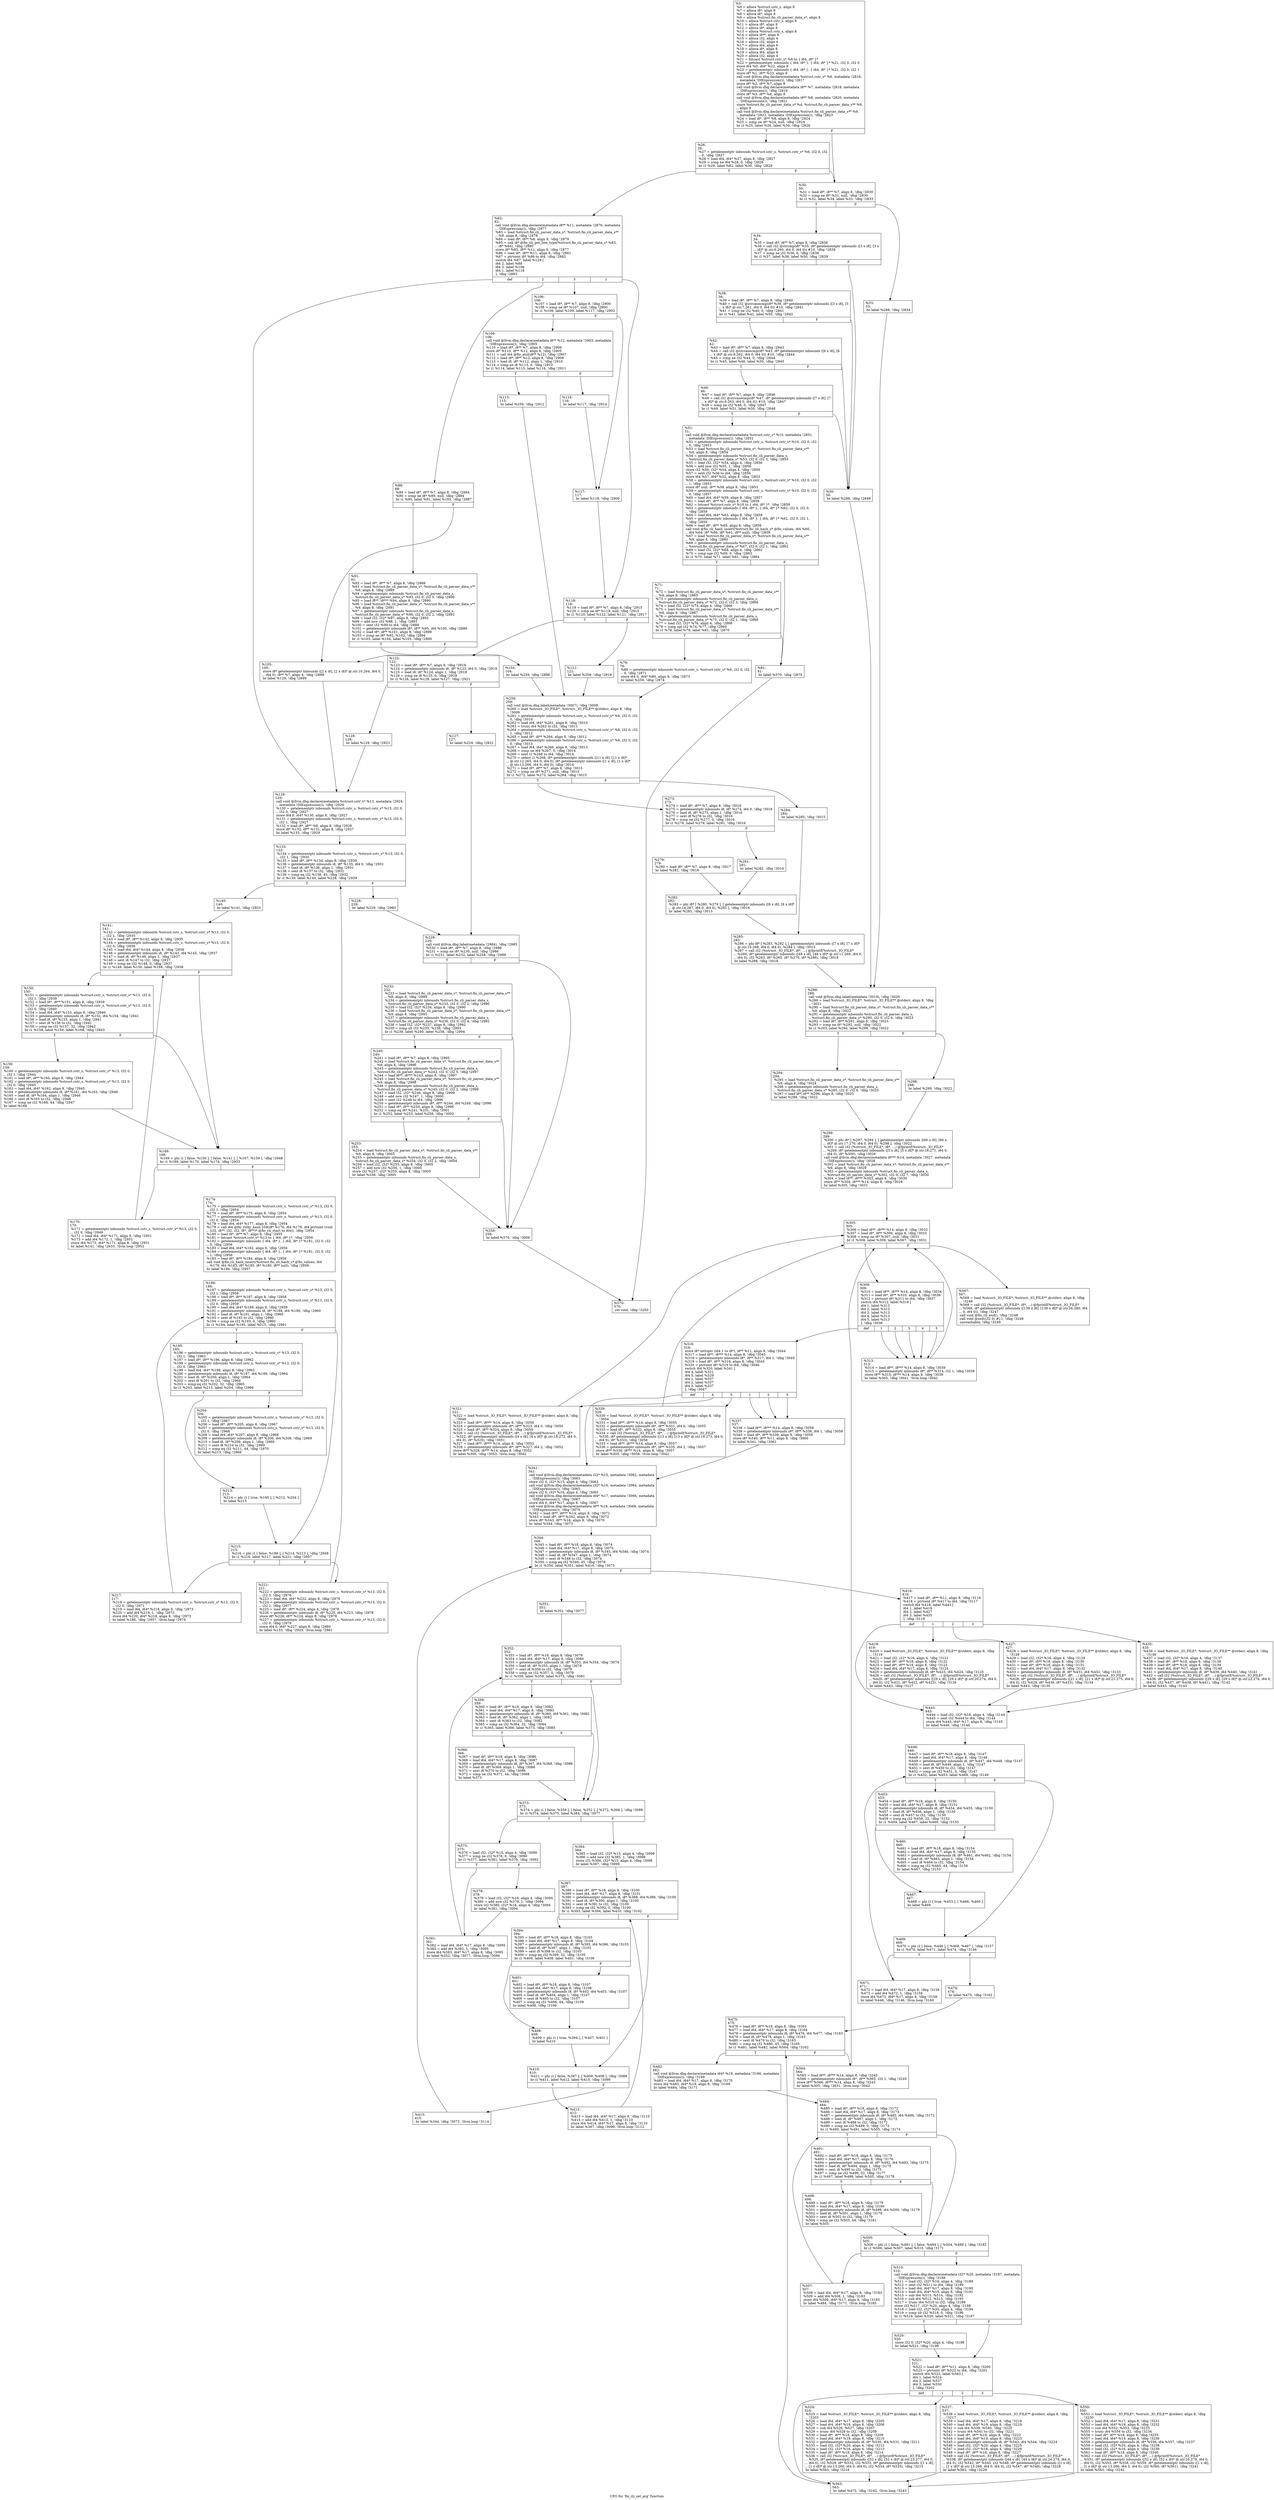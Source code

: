 digraph "CFG for 'fio_cli_set_arg' function" {
	label="CFG for 'fio_cli_set_arg' function";

	Node0x5568518c30f0 [shape=record,label="{%5:\l  %6 = alloca %struct.cstr_s, align 8\l  %7 = alloca i8*, align 8\l  %8 = alloca i8*, align 8\l  %9 = alloca %struct.fio_cli_parser_data_s*, align 8\l  %10 = alloca %struct.cstr_s, align 8\l  %11 = alloca i8*, align 8\l  %12 = alloca i8*, align 8\l  %13 = alloca %struct.cstr_s, align 8\l  %14 = alloca i8**, align 8\l  %15 = alloca i32, align 4\l  %16 = alloca i32, align 4\l  %17 = alloca i64, align 8\l  %18 = alloca i8*, align 8\l  %19 = alloca i64, align 8\l  %20 = alloca i32, align 4\l  %21 = bitcast %struct.cstr_s* %6 to \{ i64, i8* \}*\l  %22 = getelementptr inbounds \{ i64, i8* \}, \{ i64, i8* \}* %21, i32 0, i32 0\l  store i64 %0, i64* %22, align 8\l  %23 = getelementptr inbounds \{ i64, i8* \}, \{ i64, i8* \}* %21, i32 0, i32 1\l  store i8* %1, i8** %23, align 8\l  call void @llvm.dbg.declare(metadata %struct.cstr_s* %6, metadata !2816,\l... metadata !DIExpression()), !dbg !2817\l  store i8* %2, i8** %7, align 8\l  call void @llvm.dbg.declare(metadata i8** %7, metadata !2818, metadata\l... !DIExpression()), !dbg !2819\l  store i8* %3, i8** %8, align 8\l  call void @llvm.dbg.declare(metadata i8** %8, metadata !2820, metadata\l... !DIExpression()), !dbg !2821\l  store %struct.fio_cli_parser_data_s* %4, %struct.fio_cli_parser_data_s** %9,\l... align 8\l  call void @llvm.dbg.declare(metadata %struct.fio_cli_parser_data_s** %9,\l... metadata !2822, metadata !DIExpression()), !dbg !2823\l  %24 = load i8*, i8** %8, align 8, !dbg !2824\l  %25 = icmp ne i8* %24, null, !dbg !2824\l  br i1 %25, label %26, label %30, !dbg !2826\l|{<s0>T|<s1>F}}"];
	Node0x5568518c30f0:s0 -> Node0x5568518c5bf0;
	Node0x5568518c30f0:s1 -> Node0x5568518c5c40;
	Node0x5568518c5bf0 [shape=record,label="{%26:\l26:                                               \l  %27 = getelementptr inbounds %struct.cstr_s, %struct.cstr_s* %6, i32 0, i32\l... 0, !dbg !2827\l  %28 = load i64, i64* %27, align 8, !dbg !2827\l  %29 = icmp ne i64 %28, 0, !dbg !2828\l  br i1 %29, label %82, label %30, !dbg !2829\l|{<s0>T|<s1>F}}"];
	Node0x5568518c5bf0:s0 -> Node0x5568518c5fb0;
	Node0x5568518c5bf0:s1 -> Node0x5568518c5c40;
	Node0x5568518c5c40 [shape=record,label="{%30:\l30:                                               \l  %31 = load i8*, i8** %7, align 8, !dbg !2830\l  %32 = icmp ne i8* %31, null, !dbg !2830\l  br i1 %32, label %34, label %33, !dbg !2833\l|{<s0>T|<s1>F}}"];
	Node0x5568518c5c40:s0 -> Node0x5568518c5ce0;
	Node0x5568518c5c40:s1 -> Node0x5568518c5c90;
	Node0x5568518c5c90 [shape=record,label="{%33:\l33:                                               \l  br label %288, !dbg !2834\l}"];
	Node0x5568518c5c90 -> Node0x5568518c6d70;
	Node0x5568518c5ce0 [shape=record,label="{%34:\l34:                                               \l  %35 = load i8*, i8** %7, align 8, !dbg !2836\l  %36 = call i32 @strcmp(i8* %35, i8* getelementptr inbounds ([3 x i8], [3 x\l... i8]* @.str.6.260, i64 0, i64 0)) #10, !dbg !2838\l  %37 = icmp ne i32 %36, 0, !dbg !2838\l  br i1 %37, label %38, label %50, !dbg !2839\l|{<s0>T|<s1>F}}"];
	Node0x5568518c5ce0:s0 -> Node0x5568518c5d30;
	Node0x5568518c5ce0:s1 -> Node0x5568518c5e20;
	Node0x5568518c5d30 [shape=record,label="{%38:\l38:                                               \l  %39 = load i8*, i8** %7, align 8, !dbg !2840\l  %40 = call i32 @strcasecmp(i8* %39, i8* getelementptr inbounds ([3 x i8], [3\l... x i8]* @.str.7.261, i64 0, i64 0)) #10, !dbg !2841\l  %41 = icmp ne i32 %40, 0, !dbg !2841\l  br i1 %41, label %42, label %50, !dbg !2842\l|{<s0>T|<s1>F}}"];
	Node0x5568518c5d30:s0 -> Node0x5568518c5d80;
	Node0x5568518c5d30:s1 -> Node0x5568518c5e20;
	Node0x5568518c5d80 [shape=record,label="{%42:\l42:                                               \l  %43 = load i8*, i8** %7, align 8, !dbg !2843\l  %44 = call i32 @strcasecmp(i8* %43, i8* getelementptr inbounds ([6 x i8], [6\l... x i8]* @.str.8.262, i64 0, i64 0)) #10, !dbg !2844\l  %45 = icmp ne i32 %44, 0, !dbg !2844\l  br i1 %45, label %46, label %50, !dbg !2845\l|{<s0>T|<s1>F}}"];
	Node0x5568518c5d80:s0 -> Node0x5568518c5dd0;
	Node0x5568518c5d80:s1 -> Node0x5568518c5e20;
	Node0x5568518c5dd0 [shape=record,label="{%46:\l46:                                               \l  %47 = load i8*, i8** %7, align 8, !dbg !2846\l  %48 = call i32 @strcasecmp(i8* %47, i8* getelementptr inbounds ([7 x i8], [7\l... x i8]* @.str.9.263, i64 0, i64 0)) #10, !dbg !2847\l  %49 = icmp ne i32 %48, 0, !dbg !2847\l  br i1 %49, label %51, label %50, !dbg !2848\l|{<s0>T|<s1>F}}"];
	Node0x5568518c5dd0:s0 -> Node0x5568518c5e70;
	Node0x5568518c5dd0:s1 -> Node0x5568518c5e20;
	Node0x5568518c5e20 [shape=record,label="{%50:\l50:                                               \l  br label %288, !dbg !2849\l}"];
	Node0x5568518c5e20 -> Node0x5568518c6d70;
	Node0x5568518c5e70 [shape=record,label="{%51:\l51:                                               \l  call void @llvm.dbg.declare(metadata %struct.cstr_s* %10, metadata !2851,\l... metadata !DIExpression()), !dbg !2852\l  %52 = getelementptr inbounds %struct.cstr_s, %struct.cstr_s* %10, i32 0, i32\l... 0, !dbg !2853\l  %53 = load %struct.fio_cli_parser_data_s*, %struct.fio_cli_parser_data_s**\l... %9, align 8, !dbg !2854\l  %54 = getelementptr inbounds %struct.fio_cli_parser_data_s,\l... %struct.fio_cli_parser_data_s* %53, i32 0, i32 3, !dbg !2855\l  %55 = load i32, i32* %54, align 4, !dbg !2856\l  %56 = add nsw i32 %55, 1, !dbg !2856\l  store i32 %56, i32* %54, align 4, !dbg !2856\l  %57 = sext i32 %56 to i64, !dbg !2856\l  store i64 %57, i64* %52, align 8, !dbg !2853\l  %58 = getelementptr inbounds %struct.cstr_s, %struct.cstr_s* %10, i32 0, i32\l... 1, !dbg !2853\l  store i8* null, i8** %58, align 8, !dbg !2853\l  %59 = getelementptr inbounds %struct.cstr_s, %struct.cstr_s* %10, i32 0, i32\l... 0, !dbg !2857\l  %60 = load i64, i64* %59, align 8, !dbg !2857\l  %61 = load i8*, i8** %7, align 8, !dbg !2858\l  %62 = bitcast %struct.cstr_s* %10 to \{ i64, i8* \}*, !dbg !2859\l  %63 = getelementptr inbounds \{ i64, i8* \}, \{ i64, i8* \}* %62, i32 0, i32 0,\l... !dbg !2859\l  %64 = load i64, i64* %63, align 8, !dbg !2859\l  %65 = getelementptr inbounds \{ i64, i8* \}, \{ i64, i8* \}* %62, i32 0, i32 1,\l... !dbg !2859\l  %66 = load i8*, i8** %65, align 8, !dbg !2859\l  call void @fio_cli_hash_insert(%struct.fio_cli_hash_s* @fio_values, i64 %60,\l... i64 %64, i8* %66, i8* %61, i8** null), !dbg !2859\l  %67 = load %struct.fio_cli_parser_data_s*, %struct.fio_cli_parser_data_s**\l... %9, align 8, !dbg !2860\l  %68 = getelementptr inbounds %struct.fio_cli_parser_data_s,\l... %struct.fio_cli_parser_data_s* %67, i32 0, i32 1, !dbg !2862\l  %69 = load i32, i32* %68, align 4, !dbg !2862\l  %70 = icmp sge i32 %69, 0, !dbg !2863\l  br i1 %70, label %71, label %81, !dbg !2864\l|{<s0>T|<s1>F}}"];
	Node0x5568518c5e70:s0 -> Node0x5568518c5ec0;
	Node0x5568518c5e70:s1 -> Node0x5568518c5f60;
	Node0x5568518c5ec0 [shape=record,label="{%71:\l71:                                               \l  %72 = load %struct.fio_cli_parser_data_s*, %struct.fio_cli_parser_data_s**\l... %9, align 8, !dbg !2865\l  %73 = getelementptr inbounds %struct.fio_cli_parser_data_s,\l... %struct.fio_cli_parser_data_s* %72, i32 0, i32 3, !dbg !2866\l  %74 = load i32, i32* %73, align 4, !dbg !2866\l  %75 = load %struct.fio_cli_parser_data_s*, %struct.fio_cli_parser_data_s**\l... %9, align 8, !dbg !2867\l  %76 = getelementptr inbounds %struct.fio_cli_parser_data_s,\l... %struct.fio_cli_parser_data_s* %75, i32 0, i32 1, !dbg !2868\l  %77 = load i32, i32* %76, align 4, !dbg !2868\l  %78 = icmp sgt i32 %74, %77, !dbg !2869\l  br i1 %78, label %79, label %81, !dbg !2870\l|{<s0>T|<s1>F}}"];
	Node0x5568518c5ec0:s0 -> Node0x5568518c5f10;
	Node0x5568518c5ec0:s1 -> Node0x5568518c5f60;
	Node0x5568518c5f10 [shape=record,label="{%79:\l79:                                               \l  %80 = getelementptr inbounds %struct.cstr_s, %struct.cstr_s* %6, i32 0, i32\l... 0, !dbg !2871\l  store i64 0, i64* %80, align 8, !dbg !2873\l  br label %259, !dbg !2874\l}"];
	Node0x5568518c5f10 -> Node0x5568518c6b40;
	Node0x5568518c5f60 [shape=record,label="{%81:\l81:                                               \l  br label %570, !dbg !2875\l}"];
	Node0x5568518c5f60 -> Node0x5568518c7f40;
	Node0x5568518c5fb0 [shape=record,label="{%82:\l82:                                               \l  call void @llvm.dbg.declare(metadata i8** %11, metadata !2876, metadata\l... !DIExpression()), !dbg !2877\l  %83 = load %struct.fio_cli_parser_data_s*, %struct.fio_cli_parser_data_s**\l... %9, align 8, !dbg !2878\l  %84 = load i8*, i8** %8, align 8, !dbg !2879\l  %85 = call i8* @fio_cli_get_line_type(%struct.fio_cli_parser_data_s* %83,\l... i8* %84), !dbg !2880\l  store i8* %85, i8** %11, align 8, !dbg !2877\l  %86 = load i8*, i8** %11, align 8, !dbg !2881\l  %87 = ptrtoint i8* %86 to i64, !dbg !2882\l  switch i64 %87, label %129 [\l    i64 2, label %88\l    i64 3, label %106\l    i64 1, label %118\l  ], !dbg !2883\l|{<s0>def|<s1>2|<s2>3|<s3>1}}"];
	Node0x5568518c5fb0:s0 -> Node0x5568518c6460;
	Node0x5568518c5fb0:s1 -> Node0x5568518c6000;
	Node0x5568518c5fb0:s2 -> Node0x5568518c6140;
	Node0x5568518c5fb0:s3 -> Node0x5568518c62d0;
	Node0x5568518c6000 [shape=record,label="{%88:\l88:                                               \l  %89 = load i8*, i8** %7, align 8, !dbg !2884\l  %90 = icmp ne i8* %89, null, !dbg !2884\l  br i1 %90, label %91, label %105, !dbg !2887\l|{<s0>T|<s1>F}}"];
	Node0x5568518c6000:s0 -> Node0x5568518c6050;
	Node0x5568518c6000:s1 -> Node0x5568518c60f0;
	Node0x5568518c6050 [shape=record,label="{%91:\l91:                                               \l  %92 = load i8*, i8** %7, align 8, !dbg !2888\l  %93 = load %struct.fio_cli_parser_data_s*, %struct.fio_cli_parser_data_s**\l... %9, align 8, !dbg !2889\l  %94 = getelementptr inbounds %struct.fio_cli_parser_data_s,\l... %struct.fio_cli_parser_data_s* %93, i32 0, i32 5, !dbg !2890\l  %95 = load i8**, i8*** %94, align 8, !dbg !2890\l  %96 = load %struct.fio_cli_parser_data_s*, %struct.fio_cli_parser_data_s**\l... %9, align 8, !dbg !2891\l  %97 = getelementptr inbounds %struct.fio_cli_parser_data_s,\l... %struct.fio_cli_parser_data_s* %96, i32 0, i32 2, !dbg !2892\l  %98 = load i32, i32* %97, align 8, !dbg !2892\l  %99 = add nsw i32 %98, 1, !dbg !2893\l  %100 = sext i32 %99 to i64, !dbg !2889\l  %101 = getelementptr inbounds i8*, i8** %95, i64 %100, !dbg !2889\l  %102 = load i8*, i8** %101, align 8, !dbg !2889\l  %103 = icmp ne i8* %92, %102, !dbg !2894\l  br i1 %103, label %104, label %105, !dbg !2895\l|{<s0>T|<s1>F}}"];
	Node0x5568518c6050:s0 -> Node0x5568518c60a0;
	Node0x5568518c6050:s1 -> Node0x5568518c60f0;
	Node0x5568518c60a0 [shape=record,label="{%104:\l104:                                              \l  br label %259, !dbg !2896\l}"];
	Node0x5568518c60a0 -> Node0x5568518c6b40;
	Node0x5568518c60f0 [shape=record,label="{%105:\l105:                                              \l  store i8* getelementptr inbounds ([2 x i8], [2 x i8]* @.str.10.264, i64 0,\l... i64 0), i8** %7, align 8, !dbg !2898\l  br label %129, !dbg !2899\l}"];
	Node0x5568518c60f0 -> Node0x5568518c6460;
	Node0x5568518c6140 [shape=record,label="{%106:\l106:                                              \l  %107 = load i8*, i8** %7, align 8, !dbg !2900\l  %108 = icmp ne i8* %107, null, !dbg !2900\l  br i1 %108, label %109, label %117, !dbg !2902\l|{<s0>T|<s1>F}}"];
	Node0x5568518c6140:s0 -> Node0x5568518c6190;
	Node0x5568518c6140:s1 -> Node0x5568518c6280;
	Node0x5568518c6190 [shape=record,label="{%109:\l109:                                              \l  call void @llvm.dbg.declare(metadata i8** %12, metadata !2903, metadata\l... !DIExpression()), !dbg !2905\l  %110 = load i8*, i8** %7, align 8, !dbg !2906\l  store i8* %110, i8** %12, align 8, !dbg !2905\l  %111 = call i64 @fio_atol(i8** %12), !dbg !2907\l  %112 = load i8*, i8** %12, align 8, !dbg !2908\l  %113 = load i8, i8* %112, align 1, !dbg !2910\l  %114 = icmp ne i8 %113, 0, !dbg !2910\l  br i1 %114, label %115, label %116, !dbg !2911\l|{<s0>T|<s1>F}}"];
	Node0x5568518c6190:s0 -> Node0x5568518c61e0;
	Node0x5568518c6190:s1 -> Node0x5568518c6230;
	Node0x5568518c61e0 [shape=record,label="{%115:\l115:                                              \l  br label %259, !dbg !2912\l}"];
	Node0x5568518c61e0 -> Node0x5568518c6b40;
	Node0x5568518c6230 [shape=record,label="{%116:\l116:                                              \l  br label %117, !dbg !2914\l}"];
	Node0x5568518c6230 -> Node0x5568518c6280;
	Node0x5568518c6280 [shape=record,label="{%117:\l117:                                              \l  br label %118, !dbg !2900\l}"];
	Node0x5568518c6280 -> Node0x5568518c62d0;
	Node0x5568518c62d0 [shape=record,label="{%118:\l118:                                              \l  %119 = load i8*, i8** %7, align 8, !dbg !2915\l  %120 = icmp ne i8* %119, null, !dbg !2915\l  br i1 %120, label %122, label %121, !dbg !2917\l|{<s0>T|<s1>F}}"];
	Node0x5568518c62d0:s0 -> Node0x5568518c6370;
	Node0x5568518c62d0:s1 -> Node0x5568518c6320;
	Node0x5568518c6320 [shape=record,label="{%121:\l121:                                              \l  br label %259, !dbg !2918\l}"];
	Node0x5568518c6320 -> Node0x5568518c6b40;
	Node0x5568518c6370 [shape=record,label="{%122:\l122:                                              \l  %123 = load i8*, i8** %7, align 8, !dbg !2919\l  %124 = getelementptr inbounds i8, i8* %123, i64 0, !dbg !2919\l  %125 = load i8, i8* %124, align 1, !dbg !2919\l  %126 = icmp ne i8 %125, 0, !dbg !2919\l  br i1 %126, label %128, label %127, !dbg !2921\l|{<s0>T|<s1>F}}"];
	Node0x5568518c6370:s0 -> Node0x5568518c6410;
	Node0x5568518c6370:s1 -> Node0x5568518c63c0;
	Node0x5568518c63c0 [shape=record,label="{%127:\l127:                                              \l  br label %229, !dbg !2922\l}"];
	Node0x5568518c63c0 -> Node0x5568518c69b0;
	Node0x5568518c6410 [shape=record,label="{%128:\l128:                                              \l  br label %129, !dbg !2923\l}"];
	Node0x5568518c6410 -> Node0x5568518c6460;
	Node0x5568518c6460 [shape=record,label="{%129:\l129:                                              \l  call void @llvm.dbg.declare(metadata %struct.cstr_s* %13, metadata !2924,\l... metadata !DIExpression()), !dbg !2926\l  %130 = getelementptr inbounds %struct.cstr_s, %struct.cstr_s* %13, i32 0,\l... i32 0, !dbg !2927\l  store i64 0, i64* %130, align 8, !dbg !2927\l  %131 = getelementptr inbounds %struct.cstr_s, %struct.cstr_s* %13, i32 0,\l... i32 1, !dbg !2927\l  %132 = load i8*, i8** %8, align 8, !dbg !2928\l  store i8* %132, i8** %131, align 8, !dbg !2927\l  br label %133, !dbg !2929\l}"];
	Node0x5568518c6460 -> Node0x5568518c64b0;
	Node0x5568518c64b0 [shape=record,label="{%133:\l133:                                              \l  %134 = getelementptr inbounds %struct.cstr_s, %struct.cstr_s* %13, i32 0,\l... i32 1, !dbg !2930\l  %135 = load i8*, i8** %134, align 8, !dbg !2930\l  %136 = getelementptr inbounds i8, i8* %135, i64 0, !dbg !2931\l  %137 = load i8, i8* %136, align 1, !dbg !2931\l  %138 = sext i8 %137 to i32, !dbg !2931\l  %139 = icmp eq i32 %138, 45, !dbg !2932\l  br i1 %139, label %140, label %228, !dbg !2929\l|{<s0>T|<s1>F}}"];
	Node0x5568518c64b0:s0 -> Node0x5568518c6500;
	Node0x5568518c64b0:s1 -> Node0x5568518c6960;
	Node0x5568518c6500 [shape=record,label="{%140:\l140:                                              \l  br label %141, !dbg !2933\l}"];
	Node0x5568518c6500 -> Node0x5568518c6550;
	Node0x5568518c6550 [shape=record,label="{%141:\l141:                                              \l  %142 = getelementptr inbounds %struct.cstr_s, %struct.cstr_s* %13, i32 0,\l... i32 1, !dbg !2935\l  %143 = load i8*, i8** %142, align 8, !dbg !2935\l  %144 = getelementptr inbounds %struct.cstr_s, %struct.cstr_s* %13, i32 0,\l... i32 0, !dbg !2936\l  %145 = load i64, i64* %144, align 8, !dbg !2936\l  %146 = getelementptr inbounds i8, i8* %143, i64 %145, !dbg !2937\l  %147 = load i8, i8* %146, align 1, !dbg !2937\l  %148 = sext i8 %147 to i32, !dbg !2937\l  %149 = icmp ne i32 %148, 0, !dbg !2937\l  br i1 %149, label %150, label %168, !dbg !2938\l|{<s0>T|<s1>F}}"];
	Node0x5568518c6550:s0 -> Node0x5568518c65a0;
	Node0x5568518c6550:s1 -> Node0x5568518c6640;
	Node0x5568518c65a0 [shape=record,label="{%150:\l150:                                              \l  %151 = getelementptr inbounds %struct.cstr_s, %struct.cstr_s* %13, i32 0,\l... i32 1, !dbg !2939\l  %152 = load i8*, i8** %151, align 8, !dbg !2939\l  %153 = getelementptr inbounds %struct.cstr_s, %struct.cstr_s* %13, i32 0,\l... i32 0, !dbg !2940\l  %154 = load i64, i64* %153, align 8, !dbg !2940\l  %155 = getelementptr inbounds i8, i8* %152, i64 %154, !dbg !2941\l  %156 = load i8, i8* %155, align 1, !dbg !2941\l  %157 = sext i8 %156 to i32, !dbg !2941\l  %158 = icmp ne i32 %157, 32, !dbg !2942\l  br i1 %158, label %159, label %168, !dbg !2943\l|{<s0>T|<s1>F}}"];
	Node0x5568518c65a0:s0 -> Node0x5568518c65f0;
	Node0x5568518c65a0:s1 -> Node0x5568518c6640;
	Node0x5568518c65f0 [shape=record,label="{%159:\l159:                                              \l  %160 = getelementptr inbounds %struct.cstr_s, %struct.cstr_s* %13, i32 0,\l... i32 1, !dbg !2944\l  %161 = load i8*, i8** %160, align 8, !dbg !2944\l  %162 = getelementptr inbounds %struct.cstr_s, %struct.cstr_s* %13, i32 0,\l... i32 0, !dbg !2945\l  %163 = load i64, i64* %162, align 8, !dbg !2945\l  %164 = getelementptr inbounds i8, i8* %161, i64 %163, !dbg !2946\l  %165 = load i8, i8* %164, align 1, !dbg !2946\l  %166 = sext i8 %165 to i32, !dbg !2946\l  %167 = icmp ne i32 %166, 44, !dbg !2947\l  br label %168\l}"];
	Node0x5568518c65f0 -> Node0x5568518c6640;
	Node0x5568518c6640 [shape=record,label="{%168:\l168:                                              \l  %169 = phi i1 [ false, %150 ], [ false, %141 ], [ %167, %159 ], !dbg !2948\l  br i1 %169, label %170, label %174, !dbg !2933\l|{<s0>T|<s1>F}}"];
	Node0x5568518c6640:s0 -> Node0x5568518c6690;
	Node0x5568518c6640:s1 -> Node0x5568518c66e0;
	Node0x5568518c6690 [shape=record,label="{%170:\l170:                                              \l  %171 = getelementptr inbounds %struct.cstr_s, %struct.cstr_s* %13, i32 0,\l... i32 0, !dbg !2949\l  %172 = load i64, i64* %171, align 8, !dbg !2951\l  %173 = add i64 %172, 1, !dbg !2951\l  store i64 %173, i64* %171, align 8, !dbg !2951\l  br label %141, !dbg !2933, !llvm.loop !2952\l}"];
	Node0x5568518c6690 -> Node0x5568518c6550;
	Node0x5568518c66e0 [shape=record,label="{%174:\l174:                                              \l  %175 = getelementptr inbounds %struct.cstr_s, %struct.cstr_s* %13, i32 0,\l... i32 1, !dbg !2954\l  %176 = load i8*, i8** %175, align 8, !dbg !2954\l  %177 = getelementptr inbounds %struct.cstr_s, %struct.cstr_s* %13, i32 0,\l... i32 0, !dbg !2954\l  %178 = load i64, i64* %177, align 8, !dbg !2954\l  %179 = call i64 @fio_risky_hash.259(i8* %176, i64 %178, i64 ptrtoint (void\l... (i32, i8**, i32, i32, i8*, i8**)* @fio_cli_start to i64)), !dbg !2954\l  %180 = load i8*, i8** %7, align 8, !dbg !2955\l  %181 = bitcast %struct.cstr_s* %13 to \{ i64, i8* \}*, !dbg !2956\l  %182 = getelementptr inbounds \{ i64, i8* \}, \{ i64, i8* \}* %181, i32 0, i32\l... 0, !dbg !2956\l  %183 = load i64, i64* %182, align 8, !dbg !2956\l  %184 = getelementptr inbounds \{ i64, i8* \}, \{ i64, i8* \}* %181, i32 0, i32\l... 1, !dbg !2956\l  %185 = load i8*, i8** %184, align 8, !dbg !2956\l  call void @fio_cli_hash_insert(%struct.fio_cli_hash_s* @fio_values, i64\l... %179, i64 %183, i8* %185, i8* %180, i8** null), !dbg !2956\l  br label %186, !dbg !2957\l}"];
	Node0x5568518c66e0 -> Node0x5568518c6730;
	Node0x5568518c6730 [shape=record,label="{%186:\l186:                                              \l  %187 = getelementptr inbounds %struct.cstr_s, %struct.cstr_s* %13, i32 0,\l... i32 1, !dbg !2958\l  %188 = load i8*, i8** %187, align 8, !dbg !2958\l  %189 = getelementptr inbounds %struct.cstr_s, %struct.cstr_s* %13, i32 0,\l... i32 0, !dbg !2959\l  %190 = load i64, i64* %189, align 8, !dbg !2959\l  %191 = getelementptr inbounds i8, i8* %188, i64 %190, !dbg !2960\l  %192 = load i8, i8* %191, align 1, !dbg !2960\l  %193 = sext i8 %192 to i32, !dbg !2960\l  %194 = icmp ne i32 %193, 0, !dbg !2960\l  br i1 %194, label %195, label %215, !dbg !2961\l|{<s0>T|<s1>F}}"];
	Node0x5568518c6730:s0 -> Node0x5568518c6780;
	Node0x5568518c6730:s1 -> Node0x5568518c6870;
	Node0x5568518c6780 [shape=record,label="{%195:\l195:                                              \l  %196 = getelementptr inbounds %struct.cstr_s, %struct.cstr_s* %13, i32 0,\l... i32 1, !dbg !2962\l  %197 = load i8*, i8** %196, align 8, !dbg !2962\l  %198 = getelementptr inbounds %struct.cstr_s, %struct.cstr_s* %13, i32 0,\l... i32 0, !dbg !2963\l  %199 = load i64, i64* %198, align 8, !dbg !2963\l  %200 = getelementptr inbounds i8, i8* %197, i64 %199, !dbg !2964\l  %201 = load i8, i8* %200, align 1, !dbg !2964\l  %202 = sext i8 %201 to i32, !dbg !2964\l  %203 = icmp eq i32 %202, 32, !dbg !2965\l  br i1 %203, label %213, label %204, !dbg !2966\l|{<s0>T|<s1>F}}"];
	Node0x5568518c6780:s0 -> Node0x5568518c6820;
	Node0x5568518c6780:s1 -> Node0x5568518c67d0;
	Node0x5568518c67d0 [shape=record,label="{%204:\l204:                                              \l  %205 = getelementptr inbounds %struct.cstr_s, %struct.cstr_s* %13, i32 0,\l... i32 1, !dbg !2967\l  %206 = load i8*, i8** %205, align 8, !dbg !2967\l  %207 = getelementptr inbounds %struct.cstr_s, %struct.cstr_s* %13, i32 0,\l... i32 0, !dbg !2968\l  %208 = load i64, i64* %207, align 8, !dbg !2968\l  %209 = getelementptr inbounds i8, i8* %206, i64 %208, !dbg !2969\l  %210 = load i8, i8* %209, align 1, !dbg !2969\l  %211 = sext i8 %210 to i32, !dbg !2969\l  %212 = icmp eq i32 %211, 44, !dbg !2970\l  br label %213, !dbg !2966\l}"];
	Node0x5568518c67d0 -> Node0x5568518c6820;
	Node0x5568518c6820 [shape=record,label="{%213:\l213:                                              \l  %214 = phi i1 [ true, %195 ], [ %212, %204 ]\l  br label %215\l}"];
	Node0x5568518c6820 -> Node0x5568518c6870;
	Node0x5568518c6870 [shape=record,label="{%215:\l215:                                              \l  %216 = phi i1 [ false, %186 ], [ %214, %213 ], !dbg !2948\l  br i1 %216, label %217, label %221, !dbg !2957\l|{<s0>T|<s1>F}}"];
	Node0x5568518c6870:s0 -> Node0x5568518c68c0;
	Node0x5568518c6870:s1 -> Node0x5568518c6910;
	Node0x5568518c68c0 [shape=record,label="{%217:\l217:                                              \l  %218 = getelementptr inbounds %struct.cstr_s, %struct.cstr_s* %13, i32 0,\l... i32 0, !dbg !2971\l  %219 = load i64, i64* %218, align 8, !dbg !2973\l  %220 = add i64 %219, 1, !dbg !2973\l  store i64 %220, i64* %218, align 8, !dbg !2973\l  br label %186, !dbg !2957, !llvm.loop !2974\l}"];
	Node0x5568518c68c0 -> Node0x5568518c6730;
	Node0x5568518c6910 [shape=record,label="{%221:\l221:                                              \l  %222 = getelementptr inbounds %struct.cstr_s, %struct.cstr_s* %13, i32 0,\l... i32 0, !dbg !2976\l  %223 = load i64, i64* %222, align 8, !dbg !2976\l  %224 = getelementptr inbounds %struct.cstr_s, %struct.cstr_s* %13, i32 0,\l... i32 1, !dbg !2977\l  %225 = load i8*, i8** %224, align 8, !dbg !2978\l  %226 = getelementptr inbounds i8, i8* %225, i64 %223, !dbg !2978\l  store i8* %226, i8** %224, align 8, !dbg !2978\l  %227 = getelementptr inbounds %struct.cstr_s, %struct.cstr_s* %13, i32 0,\l... i32 0, !dbg !2979\l  store i64 0, i64* %227, align 8, !dbg !2980\l  br label %133, !dbg !2929, !llvm.loop !2981\l}"];
	Node0x5568518c6910 -> Node0x5568518c64b0;
	Node0x5568518c6960 [shape=record,label="{%228:\l228:                                              \l  br label %229, !dbg !2983\l}"];
	Node0x5568518c6960 -> Node0x5568518c69b0;
	Node0x5568518c69b0 [shape=record,label="{%229:\l229:                                              \l  call void @llvm.dbg.label(metadata !2984), !dbg !2985\l  %230 = load i8*, i8** %7, align 8, !dbg !2986\l  %231 = icmp ne i8* %230, null, !dbg !2986\l  br i1 %231, label %232, label %258, !dbg !2988\l|{<s0>T|<s1>F}}"];
	Node0x5568518c69b0:s0 -> Node0x5568518c6a00;
	Node0x5568518c69b0:s1 -> Node0x5568518c6af0;
	Node0x5568518c6a00 [shape=record,label="{%232:\l232:                                              \l  %233 = load %struct.fio_cli_parser_data_s*, %struct.fio_cli_parser_data_s**\l... %9, align 8, !dbg !2989\l  %234 = getelementptr inbounds %struct.fio_cli_parser_data_s,\l... %struct.fio_cli_parser_data_s* %233, i32 0, i32 2, !dbg !2990\l  %235 = load i32, i32* %234, align 8, !dbg !2990\l  %236 = load %struct.fio_cli_parser_data_s*, %struct.fio_cli_parser_data_s**\l... %9, align 8, !dbg !2991\l  %237 = getelementptr inbounds %struct.fio_cli_parser_data_s,\l... %struct.fio_cli_parser_data_s* %236, i32 0, i32 4, !dbg !2992\l  %238 = load i32, i32* %237, align 8, !dbg !2992\l  %239 = icmp slt i32 %235, %238, !dbg !2993\l  br i1 %239, label %240, label %258, !dbg !2994\l|{<s0>T|<s1>F}}"];
	Node0x5568518c6a00:s0 -> Node0x5568518c6a50;
	Node0x5568518c6a00:s1 -> Node0x5568518c6af0;
	Node0x5568518c6a50 [shape=record,label="{%240:\l240:                                              \l  %241 = load i8*, i8** %7, align 8, !dbg !2995\l  %242 = load %struct.fio_cli_parser_data_s*, %struct.fio_cli_parser_data_s**\l... %9, align 8, !dbg !2996\l  %243 = getelementptr inbounds %struct.fio_cli_parser_data_s,\l... %struct.fio_cli_parser_data_s* %242, i32 0, i32 5, !dbg !2997\l  %244 = load i8**, i8*** %243, align 8, !dbg !2997\l  %245 = load %struct.fio_cli_parser_data_s*, %struct.fio_cli_parser_data_s**\l... %9, align 8, !dbg !2998\l  %246 = getelementptr inbounds %struct.fio_cli_parser_data_s,\l... %struct.fio_cli_parser_data_s* %245, i32 0, i32 2, !dbg !2999\l  %247 = load i32, i32* %246, align 8, !dbg !2999\l  %248 = add nsw i32 %247, 1, !dbg !3000\l  %249 = sext i32 %248 to i64, !dbg !2996\l  %250 = getelementptr inbounds i8*, i8** %244, i64 %249, !dbg !2996\l  %251 = load i8*, i8** %250, align 8, !dbg !2996\l  %252 = icmp eq i8* %241, %251, !dbg !3001\l  br i1 %252, label %253, label %258, !dbg !3002\l|{<s0>T|<s1>F}}"];
	Node0x5568518c6a50:s0 -> Node0x5568518c6aa0;
	Node0x5568518c6a50:s1 -> Node0x5568518c6af0;
	Node0x5568518c6aa0 [shape=record,label="{%253:\l253:                                              \l  %254 = load %struct.fio_cli_parser_data_s*, %struct.fio_cli_parser_data_s**\l... %9, align 8, !dbg !3003\l  %255 = getelementptr inbounds %struct.fio_cli_parser_data_s,\l... %struct.fio_cli_parser_data_s* %254, i32 0, i32 2, !dbg !3004\l  %256 = load i32, i32* %255, align 8, !dbg !3005\l  %257 = add nsw i32 %256, 1, !dbg !3005\l  store i32 %257, i32* %255, align 8, !dbg !3005\l  br label %258, !dbg !3005\l}"];
	Node0x5568518c6aa0 -> Node0x5568518c6af0;
	Node0x5568518c6af0 [shape=record,label="{%258:\l258:                                              \l  br label %570, !dbg !3006\l}"];
	Node0x5568518c6af0 -> Node0x5568518c7f40;
	Node0x5568518c6b40 [shape=record,label="{%259:\l259:                                              \l  call void @llvm.dbg.label(metadata !3007), !dbg !3008\l  %260 = load %struct._IO_FILE*, %struct._IO_FILE** @stderr, align 8, !dbg\l... !3009\l  %261 = getelementptr inbounds %struct.cstr_s, %struct.cstr_s* %6, i32 0, i32\l... 0, !dbg !3010\l  %262 = load i64, i64* %261, align 8, !dbg !3010\l  %263 = trunc i64 %262 to i32, !dbg !3011\l  %264 = getelementptr inbounds %struct.cstr_s, %struct.cstr_s* %6, i32 0, i32\l... 1, !dbg !3012\l  %265 = load i8*, i8** %264, align 8, !dbg !3012\l  %266 = getelementptr inbounds %struct.cstr_s, %struct.cstr_s* %6, i32 0, i32\l... 0, !dbg !3013\l  %267 = load i64, i64* %266, align 8, !dbg !3013\l  %268 = icmp ne i64 %267, 0, !dbg !3014\l  %269 = zext i1 %268 to i64, !dbg !3014\l  %270 = select i1 %268, i8* getelementptr inbounds ([11 x i8], [11 x i8]*\l... @.str.12.265, i64 0, i64 0), i8* getelementptr inbounds ([1 x i8], [1 x i8]*\l... @.str.13.266, i64 0, i64 0), !dbg !3014\l  %271 = load i8*, i8** %7, align 8, !dbg !3015\l  %272 = icmp ne i8* %271, null, !dbg !3015\l  br i1 %272, label %273, label %284, !dbg !3015\l|{<s0>T|<s1>F}}"];
	Node0x5568518c6b40:s0 -> Node0x5568518c6b90;
	Node0x5568518c6b40:s1 -> Node0x5568518c6cd0;
	Node0x5568518c6b90 [shape=record,label="{%273:\l273:                                              \l  %274 = load i8*, i8** %7, align 8, !dbg !3016\l  %275 = getelementptr inbounds i8, i8* %274, i64 0, !dbg !3016\l  %276 = load i8, i8* %275, align 1, !dbg !3016\l  %277 = sext i8 %276 to i32, !dbg !3016\l  %278 = icmp ne i32 %277, 0, !dbg !3016\l  br i1 %278, label %279, label %281, !dbg !3016\l|{<s0>T|<s1>F}}"];
	Node0x5568518c6b90:s0 -> Node0x5568518c6be0;
	Node0x5568518c6b90:s1 -> Node0x5568518c6c30;
	Node0x5568518c6be0 [shape=record,label="{%279:\l279:                                              \l  %280 = load i8*, i8** %7, align 8, !dbg !3017\l  br label %282, !dbg !3016\l}"];
	Node0x5568518c6be0 -> Node0x5568518c6c80;
	Node0x5568518c6c30 [shape=record,label="{%281:\l281:                                              \l  br label %282, !dbg !3016\l}"];
	Node0x5568518c6c30 -> Node0x5568518c6c80;
	Node0x5568518c6c80 [shape=record,label="{%282:\l282:                                              \l  %283 = phi i8* [ %280, %279 ], [ getelementptr inbounds ([8 x i8], [8 x i8]*\l... @.str.14.267, i64 0, i64 0), %281 ], !dbg !3016\l  br label %285, !dbg !3015\l}"];
	Node0x5568518c6c80 -> Node0x5568518c6d20;
	Node0x5568518c6cd0 [shape=record,label="{%284:\l284:                                              \l  br label %285, !dbg !3015\l}"];
	Node0x5568518c6cd0 -> Node0x5568518c6d20;
	Node0x5568518c6d20 [shape=record,label="{%285:\l285:                                              \l  %286 = phi i8* [ %283, %282 ], [ getelementptr inbounds ([7 x i8], [7 x i8]*\l... @.str.15.268, i64 0, i64 0), %284 ], !dbg !3015\l  %287 = call i32 (%struct._IO_FILE*, i8*, ...) @fprintf(%struct._IO_FILE*\l... %260, i8* getelementptr inbounds ([48 x i8], [48 x i8]* @.str.11.269, i64 0,\l... i64 0), i32 %263, i8* %265, i8* %270, i8* %286), !dbg !3018\l  br label %288, !dbg !3018\l}"];
	Node0x5568518c6d20 -> Node0x5568518c6d70;
	Node0x5568518c6d70 [shape=record,label="{%288:\l288:                                              \l  call void @llvm.dbg.label(metadata !3019), !dbg !3020\l  %289 = load %struct._IO_FILE*, %struct._IO_FILE** @stderr, align 8, !dbg\l... !3021\l  %290 = load %struct.fio_cli_parser_data_s*, %struct.fio_cli_parser_data_s**\l... %9, align 8, !dbg !3022\l  %291 = getelementptr inbounds %struct.fio_cli_parser_data_s,\l... %struct.fio_cli_parser_data_s* %290, i32 0, i32 6, !dbg !3023\l  %292 = load i8*, i8** %291, align 8, !dbg !3023\l  %293 = icmp ne i8* %292, null, !dbg !3022\l  br i1 %293, label %294, label %298, !dbg !3022\l|{<s0>T|<s1>F}}"];
	Node0x5568518c6d70:s0 -> Node0x5568518c6dc0;
	Node0x5568518c6d70:s1 -> Node0x5568518c6e10;
	Node0x5568518c6dc0 [shape=record,label="{%294:\l294:                                              \l  %295 = load %struct.fio_cli_parser_data_s*, %struct.fio_cli_parser_data_s**\l... %9, align 8, !dbg !3024\l  %296 = getelementptr inbounds %struct.fio_cli_parser_data_s,\l... %struct.fio_cli_parser_data_s* %295, i32 0, i32 6, !dbg !3025\l  %297 = load i8*, i8** %296, align 8, !dbg !3025\l  br label %299, !dbg !3022\l}"];
	Node0x5568518c6dc0 -> Node0x5568518c6e60;
	Node0x5568518c6e10 [shape=record,label="{%298:\l298:                                              \l  br label %299, !dbg !3022\l}"];
	Node0x5568518c6e10 -> Node0x5568518c6e60;
	Node0x5568518c6e60 [shape=record,label="{%299:\l299:                                              \l  %300 = phi i8* [ %297, %294 ], [ getelementptr inbounds ([66 x i8], [66 x\l... i8]* @.str.17.270, i64 0, i64 0), %298 ], !dbg !3022\l  %301 = call i32 (%struct._IO_FILE*, i8*, ...) @fprintf(%struct._IO_FILE*\l... %289, i8* getelementptr inbounds ([5 x i8], [5 x i8]* @.str.16.271, i64 0,\l... i64 0), i8* %300), !dbg !3026\l  call void @llvm.dbg.declare(metadata i8*** %14, metadata !3027, metadata\l... !DIExpression()), !dbg !3028\l  %302 = load %struct.fio_cli_parser_data_s*, %struct.fio_cli_parser_data_s**\l... %9, align 8, !dbg !3029\l  %303 = getelementptr inbounds %struct.fio_cli_parser_data_s,\l... %struct.fio_cli_parser_data_s* %302, i32 0, i32 7, !dbg !3030\l  %304 = load i8**, i8*** %303, align 8, !dbg !3030\l  store i8** %304, i8*** %14, align 8, !dbg !3028\l  br label %305, !dbg !3031\l}"];
	Node0x5568518c6e60 -> Node0x5568518c6eb0;
	Node0x5568518c6eb0 [shape=record,label="{%305:\l305:                                              \l  %306 = load i8**, i8*** %14, align 8, !dbg !3032\l  %307 = load i8*, i8** %306, align 8, !dbg !3033\l  %308 = icmp ne i8* %307, null, !dbg !3031\l  br i1 %308, label %309, label %567, !dbg !3031\l|{<s0>T|<s1>F}}"];
	Node0x5568518c6eb0:s0 -> Node0x5568518c6f00;
	Node0x5568518c6eb0:s1 -> Node0x5568518c7ef0;
	Node0x5568518c6f00 [shape=record,label="{%309:\l309:                                              \l  %310 = load i8**, i8*** %14, align 8, !dbg !3034\l  %311 = load i8*, i8** %310, align 8, !dbg !3036\l  %312 = ptrtoint i8* %311 to i64, !dbg !3037\l  switch i64 %312, label %316 [\l    i64 1, label %313\l    i64 2, label %313\l    i64 3, label %313\l    i64 4, label %313\l    i64 5, label %313\l  ], !dbg !3038\l|{<s0>def|<s1>1|<s2>2|<s3>3|<s4>4|<s5>5}}"];
	Node0x5568518c6f00:s0 -> Node0x5568518c6fa0;
	Node0x5568518c6f00:s1 -> Node0x5568518c6f50;
	Node0x5568518c6f00:s2 -> Node0x5568518c6f50;
	Node0x5568518c6f00:s3 -> Node0x5568518c6f50;
	Node0x5568518c6f00:s4 -> Node0x5568518c6f50;
	Node0x5568518c6f00:s5 -> Node0x5568518c6f50;
	Node0x5568518c6f50 [shape=record,label="{%313:\l313:                                              \l  %314 = load i8**, i8*** %14, align 8, !dbg !3039\l  %315 = getelementptr inbounds i8*, i8** %314, i32 1, !dbg !3039\l  store i8** %315, i8*** %14, align 8, !dbg !3039\l  br label %305, !dbg !3041, !llvm.loop !3042\l}"];
	Node0x5568518c6f50 -> Node0x5568518c6eb0;
	Node0x5568518c6fa0 [shape=record,label="{%316:\l316:                                              \l  store i8* inttoptr (i64 1 to i8*), i8** %11, align 8, !dbg !3044\l  %317 = load i8**, i8*** %14, align 8, !dbg !3045\l  %318 = getelementptr inbounds i8*, i8** %317, i64 1, !dbg !3045\l  %319 = load i8*, i8** %318, align 8, !dbg !3045\l  %320 = ptrtoint i8* %319 to i64, !dbg !3046\l  switch i64 %320, label %341 [\l    i64 4, label %321\l    i64 5, label %329\l    i64 1, label %337\l    i64 2, label %337\l    i64 3, label %337\l  ], !dbg !3047\l|{<s0>def|<s1>4|<s2>5|<s3>1|<s4>2|<s5>3}}"];
	Node0x5568518c6fa0:s0 -> Node0x5568518c70e0;
	Node0x5568518c6fa0:s1 -> Node0x5568518c6ff0;
	Node0x5568518c6fa0:s2 -> Node0x5568518c7040;
	Node0x5568518c6fa0:s3 -> Node0x5568518c7090;
	Node0x5568518c6fa0:s4 -> Node0x5568518c7090;
	Node0x5568518c6fa0:s5 -> Node0x5568518c7090;
	Node0x5568518c6ff0 [shape=record,label="{%321:\l321:                                              \l  %322 = load %struct._IO_FILE*, %struct._IO_FILE** @stderr, align 8, !dbg\l... !3048\l  %323 = load i8**, i8*** %14, align 8, !dbg !3050\l  %324 = getelementptr inbounds i8*, i8** %323, i64 0, !dbg !3050\l  %325 = load i8*, i8** %324, align 8, !dbg !3050\l  %326 = call i32 (%struct._IO_FILE*, i8*, ...) @fprintf(%struct._IO_FILE*\l... %322, i8* getelementptr inbounds ([4 x i8], [4 x i8]* @.str.18.272, i64 0,\l... i64 0), i8* %325), !dbg !3051\l  %327 = load i8**, i8*** %14, align 8, !dbg !3052\l  %328 = getelementptr inbounds i8*, i8** %327, i64 2, !dbg !3052\l  store i8** %328, i8*** %14, align 8, !dbg !3052\l  br label %305, !dbg !3053, !llvm.loop !3042\l}"];
	Node0x5568518c6ff0 -> Node0x5568518c6eb0;
	Node0x5568518c7040 [shape=record,label="{%329:\l329:                                              \l  %330 = load %struct._IO_FILE*, %struct._IO_FILE** @stderr, align 8, !dbg\l... !3054\l  %331 = load i8**, i8*** %14, align 8, !dbg !3055\l  %332 = getelementptr inbounds i8*, i8** %331, i64 0, !dbg !3055\l  %333 = load i8*, i8** %332, align 8, !dbg !3055\l  %334 = call i32 (%struct._IO_FILE*, i8*, ...) @fprintf(%struct._IO_FILE*\l... %330, i8* getelementptr inbounds ([13 x i8], [13 x i8]* @.str.19.273, i64 0,\l... i64 0), i8* %333), !dbg !3056\l  %335 = load i8**, i8*** %14, align 8, !dbg !3057\l  %336 = getelementptr inbounds i8*, i8** %335, i64 2, !dbg !3057\l  store i8** %336, i8*** %14, align 8, !dbg !3057\l  br label %305, !dbg !3058, !llvm.loop !3042\l}"];
	Node0x5568518c7040 -> Node0x5568518c6eb0;
	Node0x5568518c7090 [shape=record,label="{%337:\l337:                                              \l  %338 = load i8**, i8*** %14, align 8, !dbg !3059\l  %339 = getelementptr inbounds i8*, i8** %338, i64 1, !dbg !3059\l  %340 = load i8*, i8** %339, align 8, !dbg !3059\l  store i8* %340, i8** %11, align 8, !dbg !3060\l  br label %341, !dbg !3061\l}"];
	Node0x5568518c7090 -> Node0x5568518c70e0;
	Node0x5568518c70e0 [shape=record,label="{%341:\l341:                                              \l  call void @llvm.dbg.declare(metadata i32* %15, metadata !3062, metadata\l... !DIExpression()), !dbg !3063\l  store i32 0, i32* %15, align 4, !dbg !3063\l  call void @llvm.dbg.declare(metadata i32* %16, metadata !3064, metadata\l... !DIExpression()), !dbg !3065\l  store i32 0, i32* %16, align 4, !dbg !3065\l  call void @llvm.dbg.declare(metadata i64* %17, metadata !3066, metadata\l... !DIExpression()), !dbg !3067\l  store i64 0, i64* %17, align 8, !dbg !3067\l  call void @llvm.dbg.declare(metadata i8** %18, metadata !3068, metadata\l... !DIExpression()), !dbg !3070\l  %342 = load i8**, i8*** %14, align 8, !dbg !3071\l  %343 = load i8*, i8** %342, align 8, !dbg !3072\l  store i8* %343, i8** %18, align 8, !dbg !3070\l  br label %344, !dbg !3073\l}"];
	Node0x5568518c70e0 -> Node0x5568518c7130;
	Node0x5568518c7130 [shape=record,label="{%344:\l344:                                              \l  %345 = load i8*, i8** %18, align 8, !dbg !3074\l  %346 = load i64, i64* %17, align 8, !dbg !3075\l  %347 = getelementptr inbounds i8, i8* %345, i64 %346, !dbg !3074\l  %348 = load i8, i8* %347, align 1, !dbg !3074\l  %349 = sext i8 %348 to i32, !dbg !3074\l  %350 = icmp eq i32 %349, 45, !dbg !3076\l  br i1 %350, label %351, label %416, !dbg !3073\l|{<s0>T|<s1>F}}"];
	Node0x5568518c7130:s0 -> Node0x5568518c7180;
	Node0x5568518c7130:s1 -> Node0x5568518c7680;
	Node0x5568518c7180 [shape=record,label="{%351:\l351:                                              \l  br label %352, !dbg !3077\l}"];
	Node0x5568518c7180 -> Node0x5568518c71d0;
	Node0x5568518c71d0 [shape=record,label="{%352:\l352:                                              \l  %353 = load i8*, i8** %18, align 8, !dbg !3079\l  %354 = load i64, i64* %17, align 8, !dbg !3080\l  %355 = getelementptr inbounds i8, i8* %353, i64 %354, !dbg !3079\l  %356 = load i8, i8* %355, align 1, !dbg !3079\l  %357 = sext i8 %356 to i32, !dbg !3079\l  %358 = icmp ne i32 %357, 0, !dbg !3079\l  br i1 %358, label %359, label %373, !dbg !3081\l|{<s0>T|<s1>F}}"];
	Node0x5568518c71d0:s0 -> Node0x5568518c7220;
	Node0x5568518c71d0:s1 -> Node0x5568518c72c0;
	Node0x5568518c7220 [shape=record,label="{%359:\l359:                                              \l  %360 = load i8*, i8** %18, align 8, !dbg !3082\l  %361 = load i64, i64* %17, align 8, !dbg !3083\l  %362 = getelementptr inbounds i8, i8* %360, i64 %361, !dbg !3082\l  %363 = load i8, i8* %362, align 1, !dbg !3082\l  %364 = sext i8 %363 to i32, !dbg !3082\l  %365 = icmp ne i32 %364, 32, !dbg !3084\l  br i1 %365, label %366, label %373, !dbg !3085\l|{<s0>T|<s1>F}}"];
	Node0x5568518c7220:s0 -> Node0x5568518c7270;
	Node0x5568518c7220:s1 -> Node0x5568518c72c0;
	Node0x5568518c7270 [shape=record,label="{%366:\l366:                                              \l  %367 = load i8*, i8** %18, align 8, !dbg !3086\l  %368 = load i64, i64* %17, align 8, !dbg !3087\l  %369 = getelementptr inbounds i8, i8* %367, i64 %368, !dbg !3086\l  %370 = load i8, i8* %369, align 1, !dbg !3086\l  %371 = sext i8 %370 to i32, !dbg !3086\l  %372 = icmp ne i32 %371, 44, !dbg !3088\l  br label %373\l}"];
	Node0x5568518c7270 -> Node0x5568518c72c0;
	Node0x5568518c72c0 [shape=record,label="{%373:\l373:                                              \l  %374 = phi i1 [ false, %359 ], [ false, %352 ], [ %372, %366 ], !dbg !3089\l  br i1 %374, label %375, label %384, !dbg !3077\l|{<s0>T|<s1>F}}"];
	Node0x5568518c72c0:s0 -> Node0x5568518c7310;
	Node0x5568518c72c0:s1 -> Node0x5568518c7400;
	Node0x5568518c7310 [shape=record,label="{%375:\l375:                                              \l  %376 = load i32, i32* %15, align 4, !dbg !3090\l  %377 = icmp ne i32 %376, 0, !dbg !3090\l  br i1 %377, label %381, label %378, !dbg !3093\l|{<s0>T|<s1>F}}"];
	Node0x5568518c7310:s0 -> Node0x5568518c73b0;
	Node0x5568518c7310:s1 -> Node0x5568518c7360;
	Node0x5568518c7360 [shape=record,label="{%378:\l378:                                              \l  %379 = load i32, i32* %16, align 4, !dbg !3094\l  %380 = add nsw i32 %379, 1, !dbg !3094\l  store i32 %380, i32* %16, align 4, !dbg !3094\l  br label %381, !dbg !3094\l}"];
	Node0x5568518c7360 -> Node0x5568518c73b0;
	Node0x5568518c73b0 [shape=record,label="{%381:\l381:                                              \l  %382 = load i64, i64* %17, align 8, !dbg !3095\l  %383 = add i64 %382, 1, !dbg !3095\l  store i64 %383, i64* %17, align 8, !dbg !3095\l  br label %352, !dbg !3077, !llvm.loop !3096\l}"];
	Node0x5568518c73b0 -> Node0x5568518c71d0;
	Node0x5568518c7400 [shape=record,label="{%384:\l384:                                              \l  %385 = load i32, i32* %15, align 4, !dbg !3098\l  %386 = add nsw i32 %385, 1, !dbg !3098\l  store i32 %386, i32* %15, align 4, !dbg !3098\l  br label %387, !dbg !3099\l}"];
	Node0x5568518c7400 -> Node0x5568518c7450;
	Node0x5568518c7450 [shape=record,label="{%387:\l387:                                              \l  %388 = load i8*, i8** %18, align 8, !dbg !3100\l  %389 = load i64, i64* %17, align 8, !dbg !3101\l  %390 = getelementptr inbounds i8, i8* %388, i64 %389, !dbg !3100\l  %391 = load i8, i8* %390, align 1, !dbg !3100\l  %392 = sext i8 %391 to i32, !dbg !3100\l  %393 = icmp ne i32 %392, 0, !dbg !3100\l  br i1 %393, label %394, label %410, !dbg !3102\l|{<s0>T|<s1>F}}"];
	Node0x5568518c7450:s0 -> Node0x5568518c74a0;
	Node0x5568518c7450:s1 -> Node0x5568518c7590;
	Node0x5568518c74a0 [shape=record,label="{%394:\l394:                                              \l  %395 = load i8*, i8** %18, align 8, !dbg !3103\l  %396 = load i64, i64* %17, align 8, !dbg !3104\l  %397 = getelementptr inbounds i8, i8* %395, i64 %396, !dbg !3103\l  %398 = load i8, i8* %397, align 1, !dbg !3103\l  %399 = sext i8 %398 to i32, !dbg !3103\l  %400 = icmp eq i32 %399, 32, !dbg !3105\l  br i1 %400, label %408, label %401, !dbg !3106\l|{<s0>T|<s1>F}}"];
	Node0x5568518c74a0:s0 -> Node0x5568518c7540;
	Node0x5568518c74a0:s1 -> Node0x5568518c74f0;
	Node0x5568518c74f0 [shape=record,label="{%401:\l401:                                              \l  %402 = load i8*, i8** %18, align 8, !dbg !3107\l  %403 = load i64, i64* %17, align 8, !dbg !3108\l  %404 = getelementptr inbounds i8, i8* %402, i64 %403, !dbg !3107\l  %405 = load i8, i8* %404, align 1, !dbg !3107\l  %406 = sext i8 %405 to i32, !dbg !3107\l  %407 = icmp eq i32 %406, 44, !dbg !3109\l  br label %408, !dbg !3106\l}"];
	Node0x5568518c74f0 -> Node0x5568518c7540;
	Node0x5568518c7540 [shape=record,label="{%408:\l408:                                              \l  %409 = phi i1 [ true, %394 ], [ %407, %401 ]\l  br label %410\l}"];
	Node0x5568518c7540 -> Node0x5568518c7590;
	Node0x5568518c7590 [shape=record,label="{%410:\l410:                                              \l  %411 = phi i1 [ false, %387 ], [ %409, %408 ], !dbg !3089\l  br i1 %411, label %412, label %415, !dbg !3099\l|{<s0>T|<s1>F}}"];
	Node0x5568518c7590:s0 -> Node0x5568518c75e0;
	Node0x5568518c7590:s1 -> Node0x5568518c7630;
	Node0x5568518c75e0 [shape=record,label="{%412:\l412:                                              \l  %413 = load i64, i64* %17, align 8, !dbg !3110\l  %414 = add i64 %413, 1, !dbg !3110\l  store i64 %414, i64* %17, align 8, !dbg !3110\l  br label %387, !dbg !3099, !llvm.loop !3112\l}"];
	Node0x5568518c75e0 -> Node0x5568518c7450;
	Node0x5568518c7630 [shape=record,label="{%415:\l415:                                              \l  br label %344, !dbg !3073, !llvm.loop !3114\l}"];
	Node0x5568518c7630 -> Node0x5568518c7130;
	Node0x5568518c7680 [shape=record,label="{%416:\l416:                                              \l  %417 = load i8*, i8** %11, align 8, !dbg !3116\l  %418 = ptrtoint i8* %417 to i64, !dbg !3117\l  switch i64 %418, label %443 [\l    i64 1, label %419\l    i64 2, label %427\l    i64 3, label %435\l  ], !dbg !3118\l|{<s0>def|<s1>1|<s2>2|<s3>3}}"];
	Node0x5568518c7680:s0 -> Node0x5568518c77c0;
	Node0x5568518c7680:s1 -> Node0x5568518c76d0;
	Node0x5568518c7680:s2 -> Node0x5568518c7720;
	Node0x5568518c7680:s3 -> Node0x5568518c7770;
	Node0x5568518c76d0 [shape=record,label="{%419:\l419:                                              \l  %420 = load %struct._IO_FILE*, %struct._IO_FILE** @stderr, align 8, !dbg\l... !3119\l  %421 = load i32, i32* %16, align 4, !dbg !3121\l  %422 = load i8*, i8** %18, align 8, !dbg !3122\l  %423 = load i8*, i8** %18, align 8, !dbg !3123\l  %424 = load i64, i64* %17, align 8, !dbg !3124\l  %425 = getelementptr inbounds i8, i8* %423, i64 %424, !dbg !3125\l  %426 = call i32 (%struct._IO_FILE*, i8*, ...) @fprintf(%struct._IO_FILE*\l... %420, i8* getelementptr inbounds ([29 x i8], [29 x i8]* @.str.20.274, i64 0,\l... i64 0), i32 %421, i8* %422, i8* %425), !dbg !3126\l  br label %443, !dbg !3127\l}"];
	Node0x5568518c76d0 -> Node0x5568518c77c0;
	Node0x5568518c7720 [shape=record,label="{%427:\l427:                                              \l  %428 = load %struct._IO_FILE*, %struct._IO_FILE** @stderr, align 8, !dbg\l... !3128\l  %429 = load i32, i32* %16, align 4, !dbg !3129\l  %430 = load i8*, i8** %18, align 8, !dbg !3130\l  %431 = load i8*, i8** %18, align 8, !dbg !3131\l  %432 = load i64, i64* %17, align 8, !dbg !3132\l  %433 = getelementptr inbounds i8, i8* %431, i64 %432, !dbg !3133\l  %434 = call i32 (%struct._IO_FILE*, i8*, ...) @fprintf(%struct._IO_FILE*\l... %428, i8* getelementptr inbounds ([21 x i8], [21 x i8]* @.str.21.275, i64 0,\l... i64 0), i32 %429, i8* %430, i8* %433), !dbg !3134\l  br label %443, !dbg !3135\l}"];
	Node0x5568518c7720 -> Node0x5568518c77c0;
	Node0x5568518c7770 [shape=record,label="{%435:\l435:                                              \l  %436 = load %struct._IO_FILE*, %struct._IO_FILE** @stderr, align 8, !dbg\l... !3136\l  %437 = load i32, i32* %16, align 4, !dbg !3137\l  %438 = load i8*, i8** %18, align 8, !dbg !3138\l  %439 = load i8*, i8** %18, align 8, !dbg !3139\l  %440 = load i64, i64* %17, align 8, !dbg !3140\l  %441 = getelementptr inbounds i8, i8* %439, i64 %440, !dbg !3141\l  %442 = call i32 (%struct._IO_FILE*, i8*, ...) @fprintf(%struct._IO_FILE*\l... %436, i8* getelementptr inbounds ([29 x i8], [29 x i8]* @.str.22.276, i64 0,\l... i64 0), i32 %437, i8* %438, i8* %441), !dbg !3142\l  br label %443, !dbg !3143\l}"];
	Node0x5568518c7770 -> Node0x5568518c77c0;
	Node0x5568518c77c0 [shape=record,label="{%443:\l443:                                              \l  %444 = load i32, i32* %16, align 4, !dbg !3144\l  %445 = sext i32 %444 to i64, !dbg !3144\l  store i64 %445, i64* %17, align 8, !dbg !3145\l  br label %446, !dbg !3146\l}"];
	Node0x5568518c77c0 -> Node0x5568518c7810;
	Node0x5568518c7810 [shape=record,label="{%446:\l446:                                              \l  %447 = load i8*, i8** %18, align 8, !dbg !3147\l  %448 = load i64, i64* %17, align 8, !dbg !3148\l  %449 = getelementptr inbounds i8, i8* %447, i64 %448, !dbg !3147\l  %450 = load i8, i8* %449, align 1, !dbg !3147\l  %451 = sext i8 %450 to i32, !dbg !3147\l  %452 = icmp ne i32 %451, 0, !dbg !3147\l  br i1 %452, label %453, label %469, !dbg !3149\l|{<s0>T|<s1>F}}"];
	Node0x5568518c7810:s0 -> Node0x5568518c7860;
	Node0x5568518c7810:s1 -> Node0x5568518c7950;
	Node0x5568518c7860 [shape=record,label="{%453:\l453:                                              \l  %454 = load i8*, i8** %18, align 8, !dbg !3150\l  %455 = load i64, i64* %17, align 8, !dbg !3151\l  %456 = getelementptr inbounds i8, i8* %454, i64 %455, !dbg !3150\l  %457 = load i8, i8* %456, align 1, !dbg !3150\l  %458 = sext i8 %457 to i32, !dbg !3150\l  %459 = icmp eq i32 %458, 32, !dbg !3152\l  br i1 %459, label %467, label %460, !dbg !3153\l|{<s0>T|<s1>F}}"];
	Node0x5568518c7860:s0 -> Node0x5568518c7900;
	Node0x5568518c7860:s1 -> Node0x5568518c78b0;
	Node0x5568518c78b0 [shape=record,label="{%460:\l460:                                              \l  %461 = load i8*, i8** %18, align 8, !dbg !3154\l  %462 = load i64, i64* %17, align 8, !dbg !3155\l  %463 = getelementptr inbounds i8, i8* %461, i64 %462, !dbg !3154\l  %464 = load i8, i8* %463, align 1, !dbg !3154\l  %465 = sext i8 %464 to i32, !dbg !3154\l  %466 = icmp eq i32 %465, 44, !dbg !3156\l  br label %467, !dbg !3153\l}"];
	Node0x5568518c78b0 -> Node0x5568518c7900;
	Node0x5568518c7900 [shape=record,label="{%467:\l467:                                              \l  %468 = phi i1 [ true, %453 ], [ %466, %460 ]\l  br label %469\l}"];
	Node0x5568518c7900 -> Node0x5568518c7950;
	Node0x5568518c7950 [shape=record,label="{%469:\l469:                                              \l  %470 = phi i1 [ false, %446 ], [ %468, %467 ], !dbg !3157\l  br i1 %470, label %471, label %474, !dbg !3146\l|{<s0>T|<s1>F}}"];
	Node0x5568518c7950:s0 -> Node0x5568518c79a0;
	Node0x5568518c7950:s1 -> Node0x5568518c79f0;
	Node0x5568518c79a0 [shape=record,label="{%471:\l471:                                              \l  %472 = load i64, i64* %17, align 8, !dbg !3158\l  %473 = add i64 %472, 1, !dbg !3158\l  store i64 %473, i64* %17, align 8, !dbg !3158\l  br label %446, !dbg !3146, !llvm.loop !3160\l}"];
	Node0x5568518c79a0 -> Node0x5568518c7810;
	Node0x5568518c79f0 [shape=record,label="{%474:\l474:                                              \l  br label %475, !dbg !3162\l}"];
	Node0x5568518c79f0 -> Node0x5568518c7a40;
	Node0x5568518c7a40 [shape=record,label="{%475:\l475:                                              \l  %476 = load i8*, i8** %18, align 8, !dbg !3163\l  %477 = load i64, i64* %17, align 8, !dbg !3164\l  %478 = getelementptr inbounds i8, i8* %476, i64 %477, !dbg !3163\l  %479 = load i8, i8* %478, align 1, !dbg !3163\l  %480 = sext i8 %479 to i32, !dbg !3163\l  %481 = icmp eq i32 %480, 45, !dbg !3165\l  br i1 %481, label %482, label %564, !dbg !3162\l|{<s0>T|<s1>F}}"];
	Node0x5568518c7a40:s0 -> Node0x5568518c7a90;
	Node0x5568518c7a40:s1 -> Node0x5568518c7ea0;
	Node0x5568518c7a90 [shape=record,label="{%482:\l482:                                              \l  call void @llvm.dbg.declare(metadata i64* %19, metadata !3166, metadata\l... !DIExpression()), !dbg !3169\l  %483 = load i64, i64* %17, align 8, !dbg !3170\l  store i64 %483, i64* %19, align 8, !dbg !3169\l  br label %484, !dbg !3171\l}"];
	Node0x5568518c7a90 -> Node0x5568518c7ae0;
	Node0x5568518c7ae0 [shape=record,label="{%484:\l484:                                              \l  %485 = load i8*, i8** %18, align 8, !dbg !3172\l  %486 = load i64, i64* %17, align 8, !dbg !3173\l  %487 = getelementptr inbounds i8, i8* %485, i64 %486, !dbg !3172\l  %488 = load i8, i8* %487, align 1, !dbg !3172\l  %489 = sext i8 %488 to i32, !dbg !3172\l  %490 = icmp ne i32 %489, 0, !dbg !3172\l  br i1 %490, label %491, label %505, !dbg !3174\l|{<s0>T|<s1>F}}"];
	Node0x5568518c7ae0:s0 -> Node0x5568518c7b30;
	Node0x5568518c7ae0:s1 -> Node0x5568518c7bd0;
	Node0x5568518c7b30 [shape=record,label="{%491:\l491:                                              \l  %492 = load i8*, i8** %18, align 8, !dbg !3175\l  %493 = load i64, i64* %17, align 8, !dbg !3176\l  %494 = getelementptr inbounds i8, i8* %492, i64 %493, !dbg !3175\l  %495 = load i8, i8* %494, align 1, !dbg !3175\l  %496 = sext i8 %495 to i32, !dbg !3175\l  %497 = icmp ne i32 %496, 32, !dbg !3177\l  br i1 %497, label %498, label %505, !dbg !3178\l|{<s0>T|<s1>F}}"];
	Node0x5568518c7b30:s0 -> Node0x5568518c7b80;
	Node0x5568518c7b30:s1 -> Node0x5568518c7bd0;
	Node0x5568518c7b80 [shape=record,label="{%498:\l498:                                              \l  %499 = load i8*, i8** %18, align 8, !dbg !3179\l  %500 = load i64, i64* %17, align 8, !dbg !3180\l  %501 = getelementptr inbounds i8, i8* %499, i64 %500, !dbg !3179\l  %502 = load i8, i8* %501, align 1, !dbg !3179\l  %503 = sext i8 %502 to i32, !dbg !3179\l  %504 = icmp ne i32 %503, 44, !dbg !3181\l  br label %505\l}"];
	Node0x5568518c7b80 -> Node0x5568518c7bd0;
	Node0x5568518c7bd0 [shape=record,label="{%505:\l505:                                              \l  %506 = phi i1 [ false, %491 ], [ false, %484 ], [ %504, %498 ], !dbg !3182\l  br i1 %506, label %507, label %510, !dbg !3171\l|{<s0>T|<s1>F}}"];
	Node0x5568518c7bd0:s0 -> Node0x5568518c7c20;
	Node0x5568518c7bd0:s1 -> Node0x5568518c7c70;
	Node0x5568518c7c20 [shape=record,label="{%507:\l507:                                              \l  %508 = load i64, i64* %17, align 8, !dbg !3183\l  %509 = add i64 %508, 1, !dbg !3183\l  store i64 %509, i64* %17, align 8, !dbg !3183\l  br label %484, !dbg !3171, !llvm.loop !3185\l}"];
	Node0x5568518c7c20 -> Node0x5568518c7ae0;
	Node0x5568518c7c70 [shape=record,label="{%510:\l510:                                              \l  call void @llvm.dbg.declare(metadata i32* %20, metadata !3187, metadata\l... !DIExpression()), !dbg !3188\l  %511 = load i32, i32* %16, align 4, !dbg !3189\l  %512 = sext i32 %511 to i64, !dbg !3189\l  %513 = load i64, i64* %17, align 8, !dbg !3190\l  %514 = load i64, i64* %19, align 8, !dbg !3191\l  %515 = sub i64 %513, %514, !dbg !3192\l  %516 = sub i64 %512, %515, !dbg !3193\l  %517 = trunc i64 %516 to i32, !dbg !3189\l  store i32 %517, i32* %20, align 4, !dbg !3188\l  %518 = load i32, i32* %20, align 4, !dbg !3194\l  %519 = icmp slt i32 %518, 0, !dbg !3196\l  br i1 %519, label %520, label %521, !dbg !3197\l|{<s0>T|<s1>F}}"];
	Node0x5568518c7c70:s0 -> Node0x5568518c7cc0;
	Node0x5568518c7c70:s1 -> Node0x5568518c7d10;
	Node0x5568518c7cc0 [shape=record,label="{%520:\l520:                                              \l  store i32 0, i32* %20, align 4, !dbg !3198\l  br label %521, !dbg !3199\l}"];
	Node0x5568518c7cc0 -> Node0x5568518c7d10;
	Node0x5568518c7d10 [shape=record,label="{%521:\l521:                                              \l  %522 = load i8*, i8** %11, align 8, !dbg !3200\l  %523 = ptrtoint i8* %522 to i64, !dbg !3201\l  switch i64 %523, label %563 [\l    i64 1, label %524\l    i64 2, label %537\l    i64 3, label %550\l  ], !dbg !3202\l|{<s0>def|<s1>1|<s2>2|<s3>3}}"];
	Node0x5568518c7d10:s0 -> Node0x5568518c7e50;
	Node0x5568518c7d10:s1 -> Node0x5568518c7d60;
	Node0x5568518c7d10:s2 -> Node0x5568518c7db0;
	Node0x5568518c7d10:s3 -> Node0x5568518c7e00;
	Node0x5568518c7d60 [shape=record,label="{%524:\l524:                                              \l  %525 = load %struct._IO_FILE*, %struct._IO_FILE** @stderr, align 8, !dbg\l... !3203\l  %526 = load i64, i64* %17, align 8, !dbg !3205\l  %527 = load i64, i64* %19, align 8, !dbg !3206\l  %528 = sub i64 %526, %527, !dbg !3207\l  %529 = trunc i64 %528 to i32, !dbg !3208\l  %530 = load i8*, i8** %18, align 8, !dbg !3209\l  %531 = load i64, i64* %19, align 8, !dbg !3210\l  %532 = getelementptr inbounds i8, i8* %530, i64 %531, !dbg !3211\l  %533 = load i32, i32* %20, align 4, !dbg !3212\l  %534 = load i32, i32* %16, align 4, !dbg !3213\l  %535 = load i8*, i8** %18, align 8, !dbg !3214\l  %536 = call i32 (%struct._IO_FILE*, i8*, ...) @fprintf(%struct._IO_FILE*\l... %525, i8* getelementptr inbounds ([52 x i8], [52 x i8]* @.str.23.277, i64 0,\l... i64 0), i32 %529, i8* %532, i32 %533, i8* getelementptr inbounds ([1 x i8],\l... [1 x i8]* @.str.13.266, i64 0, i64 0), i32 %534, i8* %535), !dbg !3215\l  br label %563, !dbg !3216\l}"];
	Node0x5568518c7d60 -> Node0x5568518c7e50;
	Node0x5568518c7db0 [shape=record,label="{%537:\l537:                                              \l  %538 = load %struct._IO_FILE*, %struct._IO_FILE** @stderr, align 8, !dbg\l... !3217\l  %539 = load i64, i64* %17, align 8, !dbg !3218\l  %540 = load i64, i64* %19, align 8, !dbg !3219\l  %541 = sub i64 %539, %540, !dbg !3220\l  %542 = trunc i64 %541 to i32, !dbg !3221\l  %543 = load i8*, i8** %18, align 8, !dbg !3222\l  %544 = load i64, i64* %19, align 8, !dbg !3223\l  %545 = getelementptr inbounds i8, i8* %543, i64 %544, !dbg !3224\l  %546 = load i32, i32* %20, align 4, !dbg !3225\l  %547 = load i32, i32* %16, align 4, !dbg !3226\l  %548 = load i8*, i8** %18, align 8, !dbg !3227\l  %549 = call i32 (%struct._IO_FILE*, i8*, ...) @fprintf(%struct._IO_FILE*\l... %538, i8* getelementptr inbounds ([44 x i8], [44 x i8]* @.str.24.278, i64 0,\l... i64 0), i32 %542, i8* %545, i32 %546, i8* getelementptr inbounds ([1 x i8],\l... [1 x i8]* @.str.13.266, i64 0, i64 0), i32 %547, i8* %548), !dbg !3228\l  br label %563, !dbg !3229\l}"];
	Node0x5568518c7db0 -> Node0x5568518c7e50;
	Node0x5568518c7e00 [shape=record,label="{%550:\l550:                                              \l  %551 = load %struct._IO_FILE*, %struct._IO_FILE** @stderr, align 8, !dbg\l... !3230\l  %552 = load i64, i64* %17, align 8, !dbg !3231\l  %553 = load i64, i64* %19, align 8, !dbg !3232\l  %554 = sub i64 %552, %553, !dbg !3233\l  %555 = trunc i64 %554 to i32, !dbg !3234\l  %556 = load i8*, i8** %18, align 8, !dbg !3235\l  %557 = load i64, i64* %19, align 8, !dbg !3236\l  %558 = getelementptr inbounds i8, i8* %556, i64 %557, !dbg !3237\l  %559 = load i32, i32* %20, align 4, !dbg !3238\l  %560 = load i32, i32* %16, align 4, !dbg !3239\l  %561 = load i8*, i8** %18, align 8, !dbg !3240\l  %562 = call i32 (%struct._IO_FILE*, i8*, ...) @fprintf(%struct._IO_FILE*\l... %551, i8* getelementptr inbounds ([52 x i8], [52 x i8]* @.str.25.279, i64 0,\l... i64 0), i32 %555, i8* %558, i32 %559, i8* getelementptr inbounds ([1 x i8],\l... [1 x i8]* @.str.13.266, i64 0, i64 0), i32 %560, i8* %561), !dbg !3241\l  br label %563, !dbg !3242\l}"];
	Node0x5568518c7e00 -> Node0x5568518c7e50;
	Node0x5568518c7e50 [shape=record,label="{%563:\l563:                                              \l  br label %475, !dbg !3162, !llvm.loop !3243\l}"];
	Node0x5568518c7e50 -> Node0x5568518c7a40;
	Node0x5568518c7ea0 [shape=record,label="{%564:\l564:                                              \l  %565 = load i8**, i8*** %14, align 8, !dbg !3245\l  %566 = getelementptr inbounds i8*, i8** %565, i32 1, !dbg !3245\l  store i8** %566, i8*** %14, align 8, !dbg !3245\l  br label %305, !dbg !3031, !llvm.loop !3042\l}"];
	Node0x5568518c7ea0 -> Node0x5568518c6eb0;
	Node0x5568518c7ef0 [shape=record,label="{%567:\l567:                                              \l  %568 = load %struct._IO_FILE*, %struct._IO_FILE** @stderr, align 8, !dbg\l... !3246\l  %569 = call i32 (%struct._IO_FILE*, i8*, ...) @fprintf(%struct._IO_FILE*\l... %568, i8* getelementptr inbounds ([138 x i8], [138 x i8]* @.str.26.280, i64\l... 0, i64 0)), !dbg !3247\l  call void @fio_cli_end(), !dbg !3248\l  call void @exit(i32 0) #11, !dbg !3249\l  unreachable, !dbg !3249\l}"];
	Node0x5568518c7f40 [shape=record,label="{%570:\l570:                                              \l  ret void, !dbg !3250\l}"];
}
